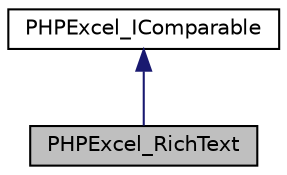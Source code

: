 digraph "PHPExcel_RichText"
{
  edge [fontname="Helvetica",fontsize="10",labelfontname="Helvetica",labelfontsize="10"];
  node [fontname="Helvetica",fontsize="10",shape=record];
  Node0 [label="PHPExcel_RichText",height=0.2,width=0.4,color="black", fillcolor="grey75", style="filled", fontcolor="black"];
  Node1 -> Node0 [dir="back",color="midnightblue",fontsize="10",style="solid",fontname="Helvetica"];
  Node1 [label="PHPExcel_IComparable",height=0.2,width=0.4,color="black", fillcolor="white", style="filled",URL="$interface_p_h_p_excel___i_comparable.html"];
}
